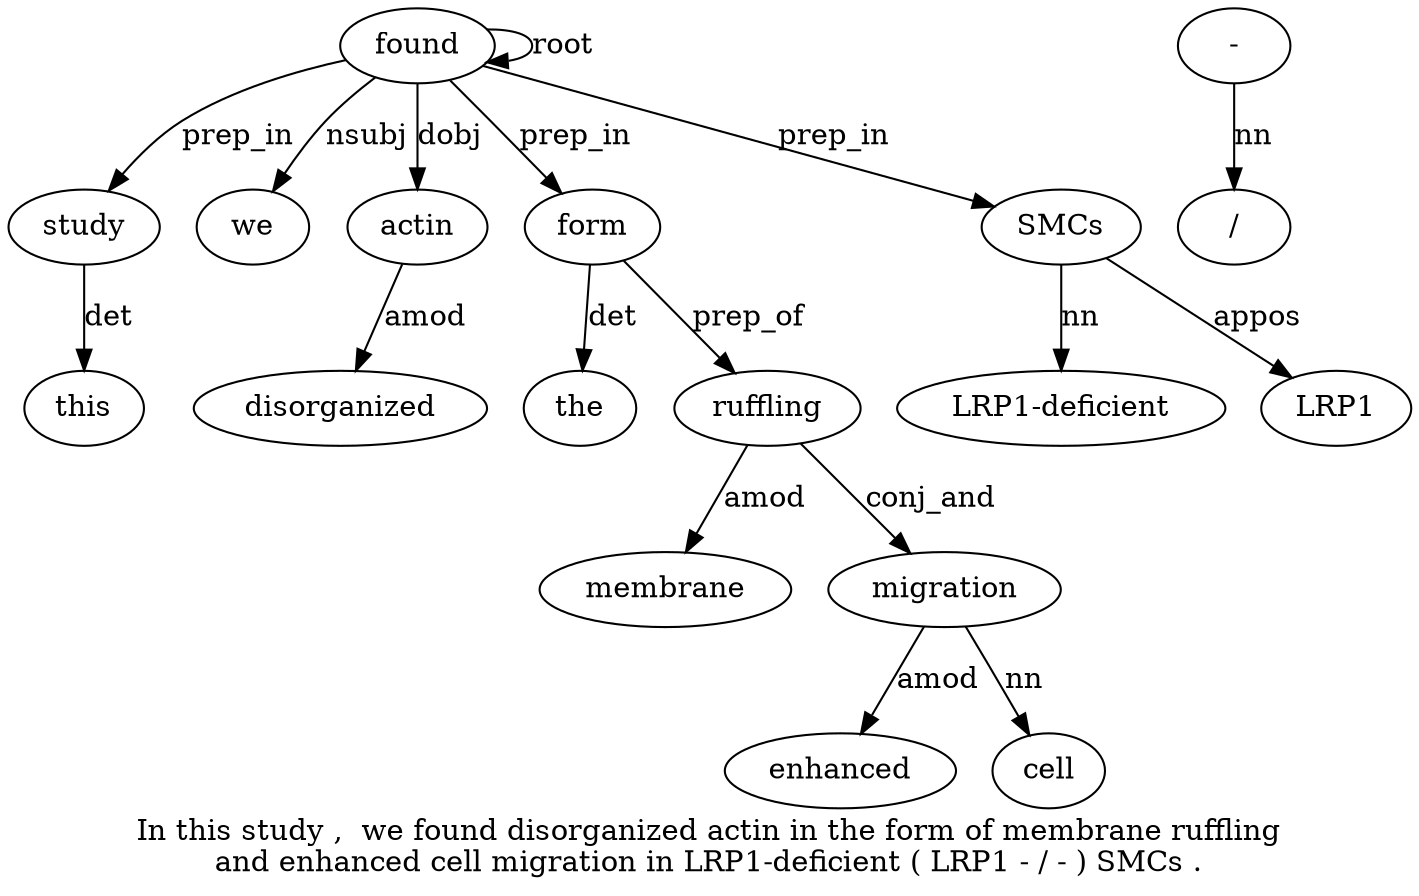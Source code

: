 digraph "In this study ,  we found disorganized actin in the form of membrane ruffling and enhanced cell migration in LRP1-deficient ( LRP1 - / - ) SMCs ." {
label="In this study ,  we found disorganized actin in the form of membrane ruffling
and enhanced cell migration in LRP1-deficient ( LRP1 - / - ) SMCs .";
study3 [style=filled, fillcolor=white, label=study];
this2 [style=filled, fillcolor=white, label=this];
study3 -> this2  [label=det];
found6 [style=filled, fillcolor=white, label=found];
found6 -> study3  [label=prep_in];
we5 [style=filled, fillcolor=white, label=we];
found6 -> we5  [label=nsubj];
found6 -> found6  [label=root];
actin8 [style=filled, fillcolor=white, label=actin];
disorganized7 [style=filled, fillcolor=white, label=disorganized];
actin8 -> disorganized7  [label=amod];
found6 -> actin8  [label=dobj];
form11 [style=filled, fillcolor=white, label=form];
the10 [style=filled, fillcolor=white, label=the];
form11 -> the10  [label=det];
found6 -> form11  [label=prep_in];
ruffling14 [style=filled, fillcolor=white, label=ruffling];
membrane13 [style=filled, fillcolor=white, label=membrane];
ruffling14 -> membrane13  [label=amod];
form11 -> ruffling14  [label=prep_of];
migration18 [style=filled, fillcolor=white, label=migration];
enhanced16 [style=filled, fillcolor=white, label=enhanced];
migration18 -> enhanced16  [label=amod];
cell17 [style=filled, fillcolor=white, label=cell];
migration18 -> cell17  [label=nn];
ruffling14 -> migration18  [label=conj_and];
SMCs27 [style=filled, fillcolor=white, label=SMCs];
"LRP1-deficient20" [style=filled, fillcolor=white, label="LRP1-deficient"];
SMCs27 -> "LRP1-deficient20"  [label=nn];
LRP122 [style=filled, fillcolor=white, label=LRP1];
SMCs27 -> LRP122  [label=appos];
"-25" [style=filled, fillcolor=white, label="-"];
"/24" [style=filled, fillcolor=white, label="/"];
"-25" -> "/24"  [label=nn];
found6 -> SMCs27  [label=prep_in];
}
